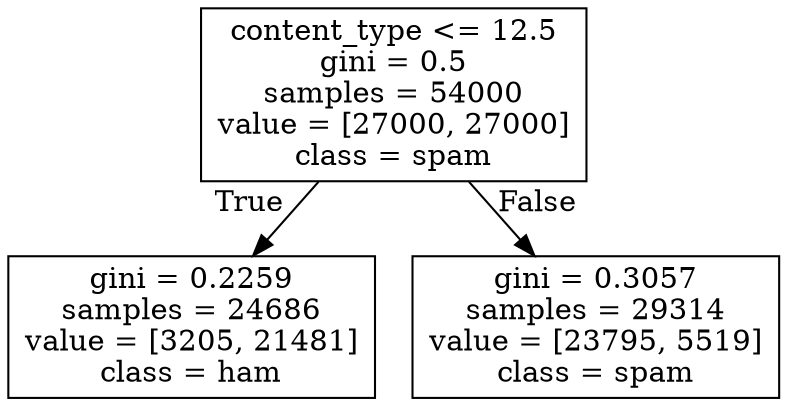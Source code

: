 digraph Tree {
node [shape=box] ;
0 [label="content_type <= 12.5\ngini = 0.5\nsamples = 54000\nvalue = [27000, 27000]\nclass = spam"] ;
1 [label="gini = 0.2259\nsamples = 24686\nvalue = [3205, 21481]\nclass = ham"] ;
0 -> 1 [labeldistance=2.5, labelangle=45, headlabel="True"] ;
2 [label="gini = 0.3057\nsamples = 29314\nvalue = [23795, 5519]\nclass = spam"] ;
0 -> 2 [labeldistance=2.5, labelangle=-45, headlabel="False"] ;
}